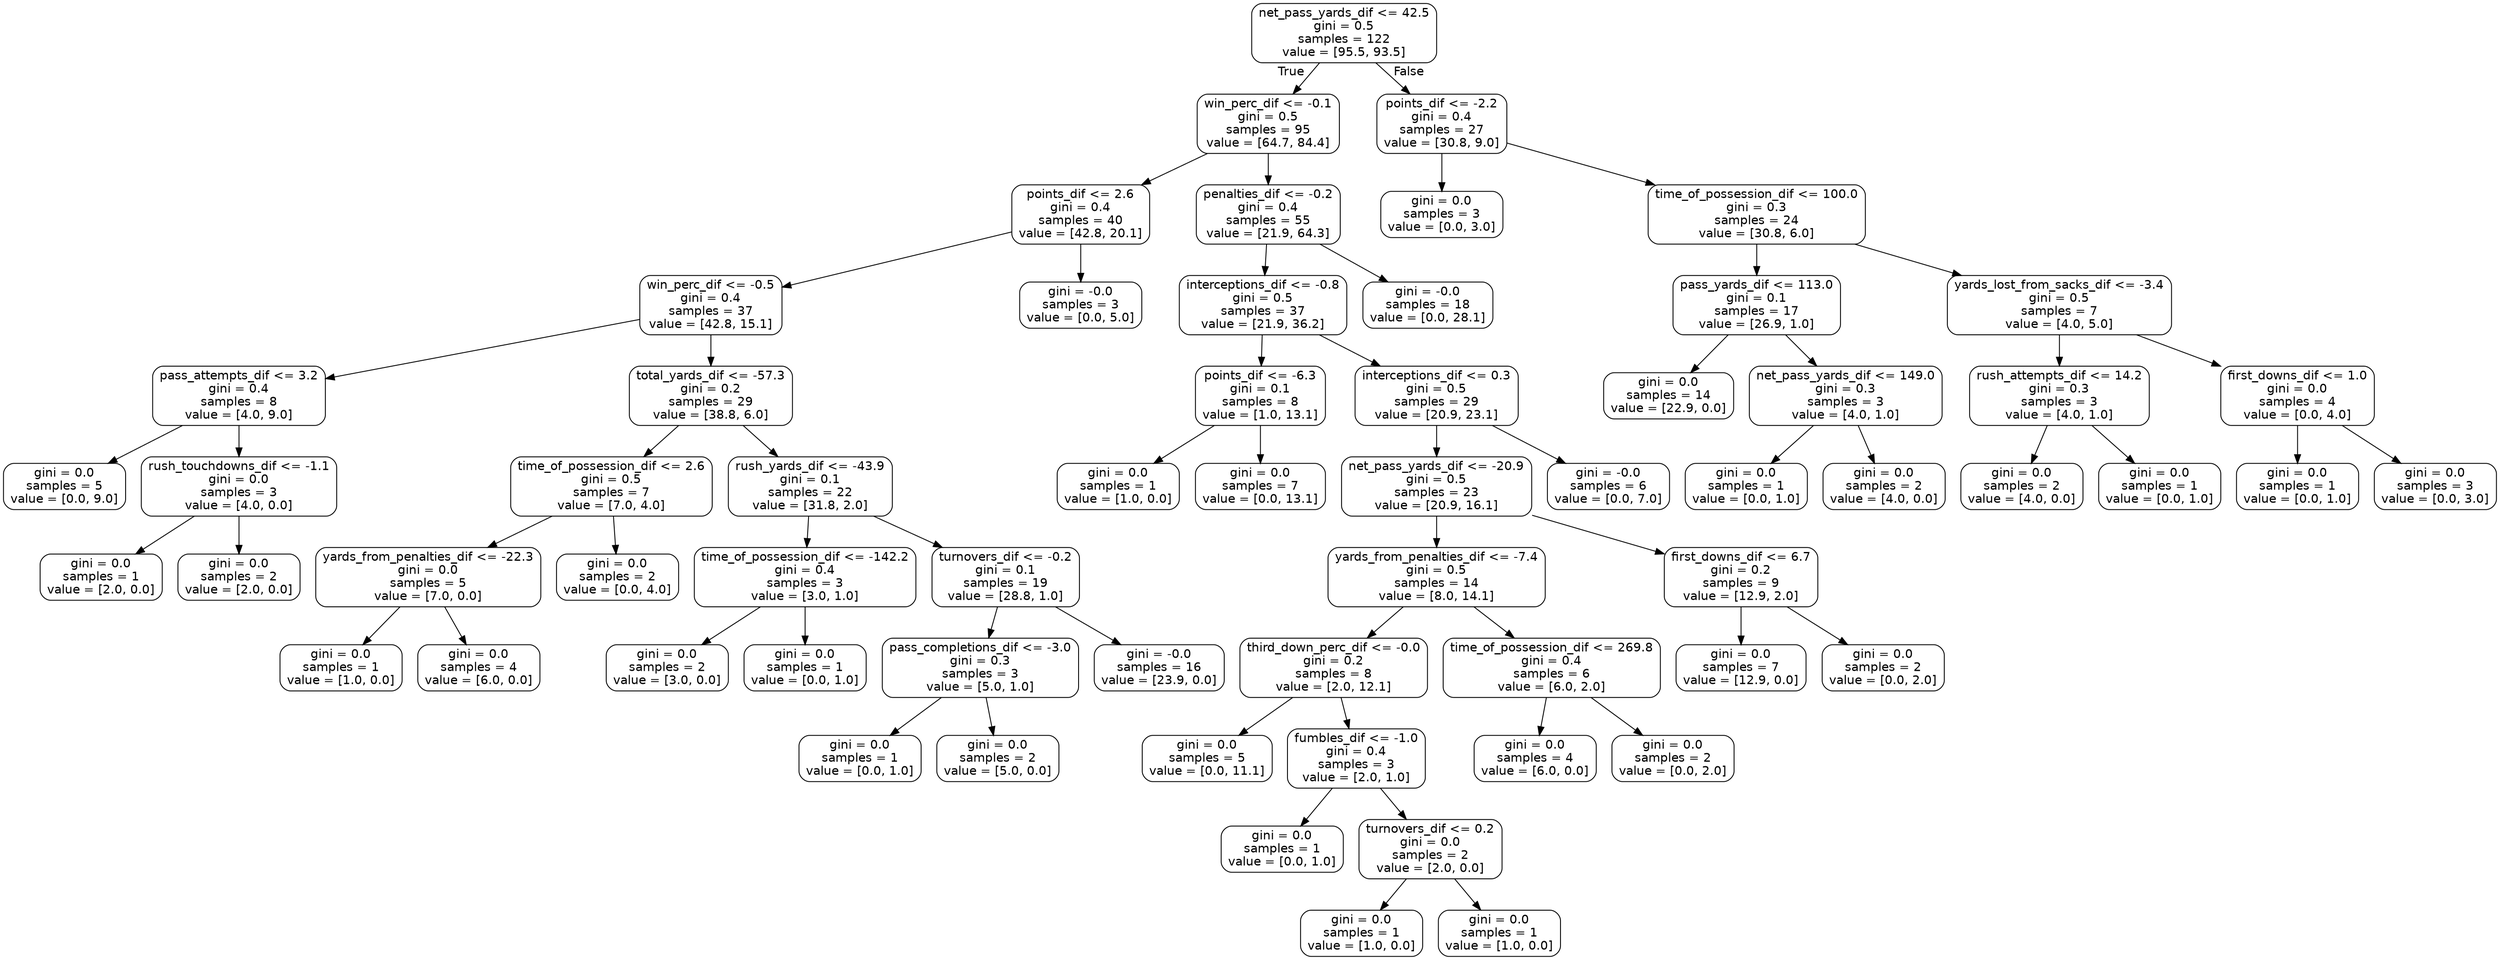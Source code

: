 digraph Tree {
node [shape=box, style="rounded", color="black", fontname=helvetica] ;
edge [fontname=helvetica] ;
0 [label="net_pass_yards_dif <= 42.5\ngini = 0.5\nsamples = 122\nvalue = [95.5, 93.5]"] ;
1 [label="win_perc_dif <= -0.1\ngini = 0.5\nsamples = 95\nvalue = [64.7, 84.4]"] ;
0 -> 1 [labeldistance=2.5, labelangle=45, headlabel="True"] ;
2 [label="points_dif <= 2.6\ngini = 0.4\nsamples = 40\nvalue = [42.8, 20.1]"] ;
1 -> 2 ;
3 [label="win_perc_dif <= -0.5\ngini = 0.4\nsamples = 37\nvalue = [42.8, 15.1]"] ;
2 -> 3 ;
4 [label="pass_attempts_dif <= 3.2\ngini = 0.4\nsamples = 8\nvalue = [4.0, 9.0]"] ;
3 -> 4 ;
5 [label="gini = 0.0\nsamples = 5\nvalue = [0.0, 9.0]"] ;
4 -> 5 ;
6 [label="rush_touchdowns_dif <= -1.1\ngini = 0.0\nsamples = 3\nvalue = [4.0, 0.0]"] ;
4 -> 6 ;
7 [label="gini = 0.0\nsamples = 1\nvalue = [2.0, 0.0]"] ;
6 -> 7 ;
8 [label="gini = 0.0\nsamples = 2\nvalue = [2.0, 0.0]"] ;
6 -> 8 ;
9 [label="total_yards_dif <= -57.3\ngini = 0.2\nsamples = 29\nvalue = [38.8, 6.0]"] ;
3 -> 9 ;
10 [label="time_of_possession_dif <= 2.6\ngini = 0.5\nsamples = 7\nvalue = [7.0, 4.0]"] ;
9 -> 10 ;
11 [label="yards_from_penalties_dif <= -22.3\ngini = 0.0\nsamples = 5\nvalue = [7.0, 0.0]"] ;
10 -> 11 ;
12 [label="gini = 0.0\nsamples = 1\nvalue = [1.0, 0.0]"] ;
11 -> 12 ;
13 [label="gini = 0.0\nsamples = 4\nvalue = [6.0, 0.0]"] ;
11 -> 13 ;
14 [label="gini = 0.0\nsamples = 2\nvalue = [0.0, 4.0]"] ;
10 -> 14 ;
15 [label="rush_yards_dif <= -43.9\ngini = 0.1\nsamples = 22\nvalue = [31.8, 2.0]"] ;
9 -> 15 ;
16 [label="time_of_possession_dif <= -142.2\ngini = 0.4\nsamples = 3\nvalue = [3.0, 1.0]"] ;
15 -> 16 ;
17 [label="gini = 0.0\nsamples = 2\nvalue = [3.0, 0.0]"] ;
16 -> 17 ;
18 [label="gini = 0.0\nsamples = 1\nvalue = [0.0, 1.0]"] ;
16 -> 18 ;
19 [label="turnovers_dif <= -0.2\ngini = 0.1\nsamples = 19\nvalue = [28.8, 1.0]"] ;
15 -> 19 ;
20 [label="pass_completions_dif <= -3.0\ngini = 0.3\nsamples = 3\nvalue = [5.0, 1.0]"] ;
19 -> 20 ;
21 [label="gini = 0.0\nsamples = 1\nvalue = [0.0, 1.0]"] ;
20 -> 21 ;
22 [label="gini = 0.0\nsamples = 2\nvalue = [5.0, 0.0]"] ;
20 -> 22 ;
23 [label="gini = -0.0\nsamples = 16\nvalue = [23.9, 0.0]"] ;
19 -> 23 ;
24 [label="gini = -0.0\nsamples = 3\nvalue = [0.0, 5.0]"] ;
2 -> 24 ;
25 [label="penalties_dif <= -0.2\ngini = 0.4\nsamples = 55\nvalue = [21.9, 64.3]"] ;
1 -> 25 ;
26 [label="interceptions_dif <= -0.8\ngini = 0.5\nsamples = 37\nvalue = [21.9, 36.2]"] ;
25 -> 26 ;
27 [label="points_dif <= -6.3\ngini = 0.1\nsamples = 8\nvalue = [1.0, 13.1]"] ;
26 -> 27 ;
28 [label="gini = 0.0\nsamples = 1\nvalue = [1.0, 0.0]"] ;
27 -> 28 ;
29 [label="gini = 0.0\nsamples = 7\nvalue = [0.0, 13.1]"] ;
27 -> 29 ;
30 [label="interceptions_dif <= 0.3\ngini = 0.5\nsamples = 29\nvalue = [20.9, 23.1]"] ;
26 -> 30 ;
31 [label="net_pass_yards_dif <= -20.9\ngini = 0.5\nsamples = 23\nvalue = [20.9, 16.1]"] ;
30 -> 31 ;
32 [label="yards_from_penalties_dif <= -7.4\ngini = 0.5\nsamples = 14\nvalue = [8.0, 14.1]"] ;
31 -> 32 ;
33 [label="third_down_perc_dif <= -0.0\ngini = 0.2\nsamples = 8\nvalue = [2.0, 12.1]"] ;
32 -> 33 ;
34 [label="gini = 0.0\nsamples = 5\nvalue = [0.0, 11.1]"] ;
33 -> 34 ;
35 [label="fumbles_dif <= -1.0\ngini = 0.4\nsamples = 3\nvalue = [2.0, 1.0]"] ;
33 -> 35 ;
36 [label="gini = 0.0\nsamples = 1\nvalue = [0.0, 1.0]"] ;
35 -> 36 ;
37 [label="turnovers_dif <= 0.2\ngini = 0.0\nsamples = 2\nvalue = [2.0, 0.0]"] ;
35 -> 37 ;
38 [label="gini = 0.0\nsamples = 1\nvalue = [1.0, 0.0]"] ;
37 -> 38 ;
39 [label="gini = 0.0\nsamples = 1\nvalue = [1.0, 0.0]"] ;
37 -> 39 ;
40 [label="time_of_possession_dif <= 269.8\ngini = 0.4\nsamples = 6\nvalue = [6.0, 2.0]"] ;
32 -> 40 ;
41 [label="gini = 0.0\nsamples = 4\nvalue = [6.0, 0.0]"] ;
40 -> 41 ;
42 [label="gini = 0.0\nsamples = 2\nvalue = [0.0, 2.0]"] ;
40 -> 42 ;
43 [label="first_downs_dif <= 6.7\ngini = 0.2\nsamples = 9\nvalue = [12.9, 2.0]"] ;
31 -> 43 ;
44 [label="gini = 0.0\nsamples = 7\nvalue = [12.9, 0.0]"] ;
43 -> 44 ;
45 [label="gini = 0.0\nsamples = 2\nvalue = [0.0, 2.0]"] ;
43 -> 45 ;
46 [label="gini = -0.0\nsamples = 6\nvalue = [0.0, 7.0]"] ;
30 -> 46 ;
47 [label="gini = -0.0\nsamples = 18\nvalue = [0.0, 28.1]"] ;
25 -> 47 ;
48 [label="points_dif <= -2.2\ngini = 0.4\nsamples = 27\nvalue = [30.8, 9.0]"] ;
0 -> 48 [labeldistance=2.5, labelangle=-45, headlabel="False"] ;
49 [label="gini = 0.0\nsamples = 3\nvalue = [0.0, 3.0]"] ;
48 -> 49 ;
50 [label="time_of_possession_dif <= 100.0\ngini = 0.3\nsamples = 24\nvalue = [30.8, 6.0]"] ;
48 -> 50 ;
51 [label="pass_yards_dif <= 113.0\ngini = 0.1\nsamples = 17\nvalue = [26.9, 1.0]"] ;
50 -> 51 ;
52 [label="gini = 0.0\nsamples = 14\nvalue = [22.9, 0.0]"] ;
51 -> 52 ;
53 [label="net_pass_yards_dif <= 149.0\ngini = 0.3\nsamples = 3\nvalue = [4.0, 1.0]"] ;
51 -> 53 ;
54 [label="gini = 0.0\nsamples = 1\nvalue = [0.0, 1.0]"] ;
53 -> 54 ;
55 [label="gini = 0.0\nsamples = 2\nvalue = [4.0, 0.0]"] ;
53 -> 55 ;
56 [label="yards_lost_from_sacks_dif <= -3.4\ngini = 0.5\nsamples = 7\nvalue = [4.0, 5.0]"] ;
50 -> 56 ;
57 [label="rush_attempts_dif <= 14.2\ngini = 0.3\nsamples = 3\nvalue = [4.0, 1.0]"] ;
56 -> 57 ;
58 [label="gini = 0.0\nsamples = 2\nvalue = [4.0, 0.0]"] ;
57 -> 58 ;
59 [label="gini = 0.0\nsamples = 1\nvalue = [0.0, 1.0]"] ;
57 -> 59 ;
60 [label="first_downs_dif <= 1.0\ngini = 0.0\nsamples = 4\nvalue = [0.0, 4.0]"] ;
56 -> 60 ;
61 [label="gini = 0.0\nsamples = 1\nvalue = [0.0, 1.0]"] ;
60 -> 61 ;
62 [label="gini = 0.0\nsamples = 3\nvalue = [0.0, 3.0]"] ;
60 -> 62 ;
}